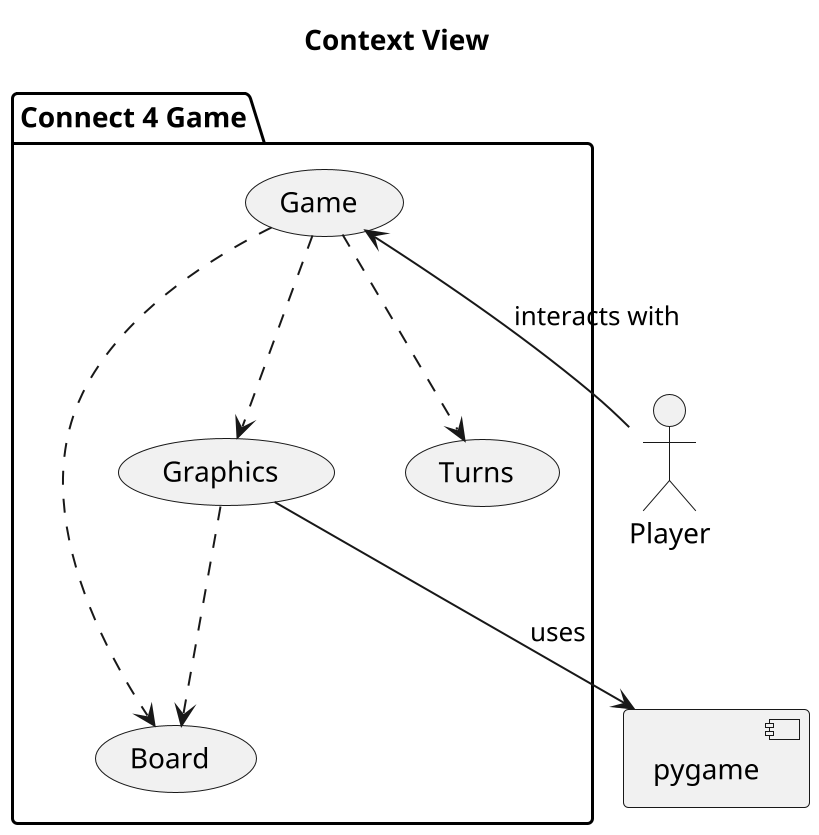 @startuml
title Context View
scale 2

package "Connect 4 Game" {
    usecase Game
    usecase Board
    usecase Graphics
    usecase Turns

    [Game] ..> [Board]
    [Game] ..> [Graphics]
    [Game] ..> [Turns]

    [Graphics] ..> [Board]
}

actor Player
component pygame

[Game] <-- Player : interacts with
[Graphics] --> pygame : uses

@enduml
